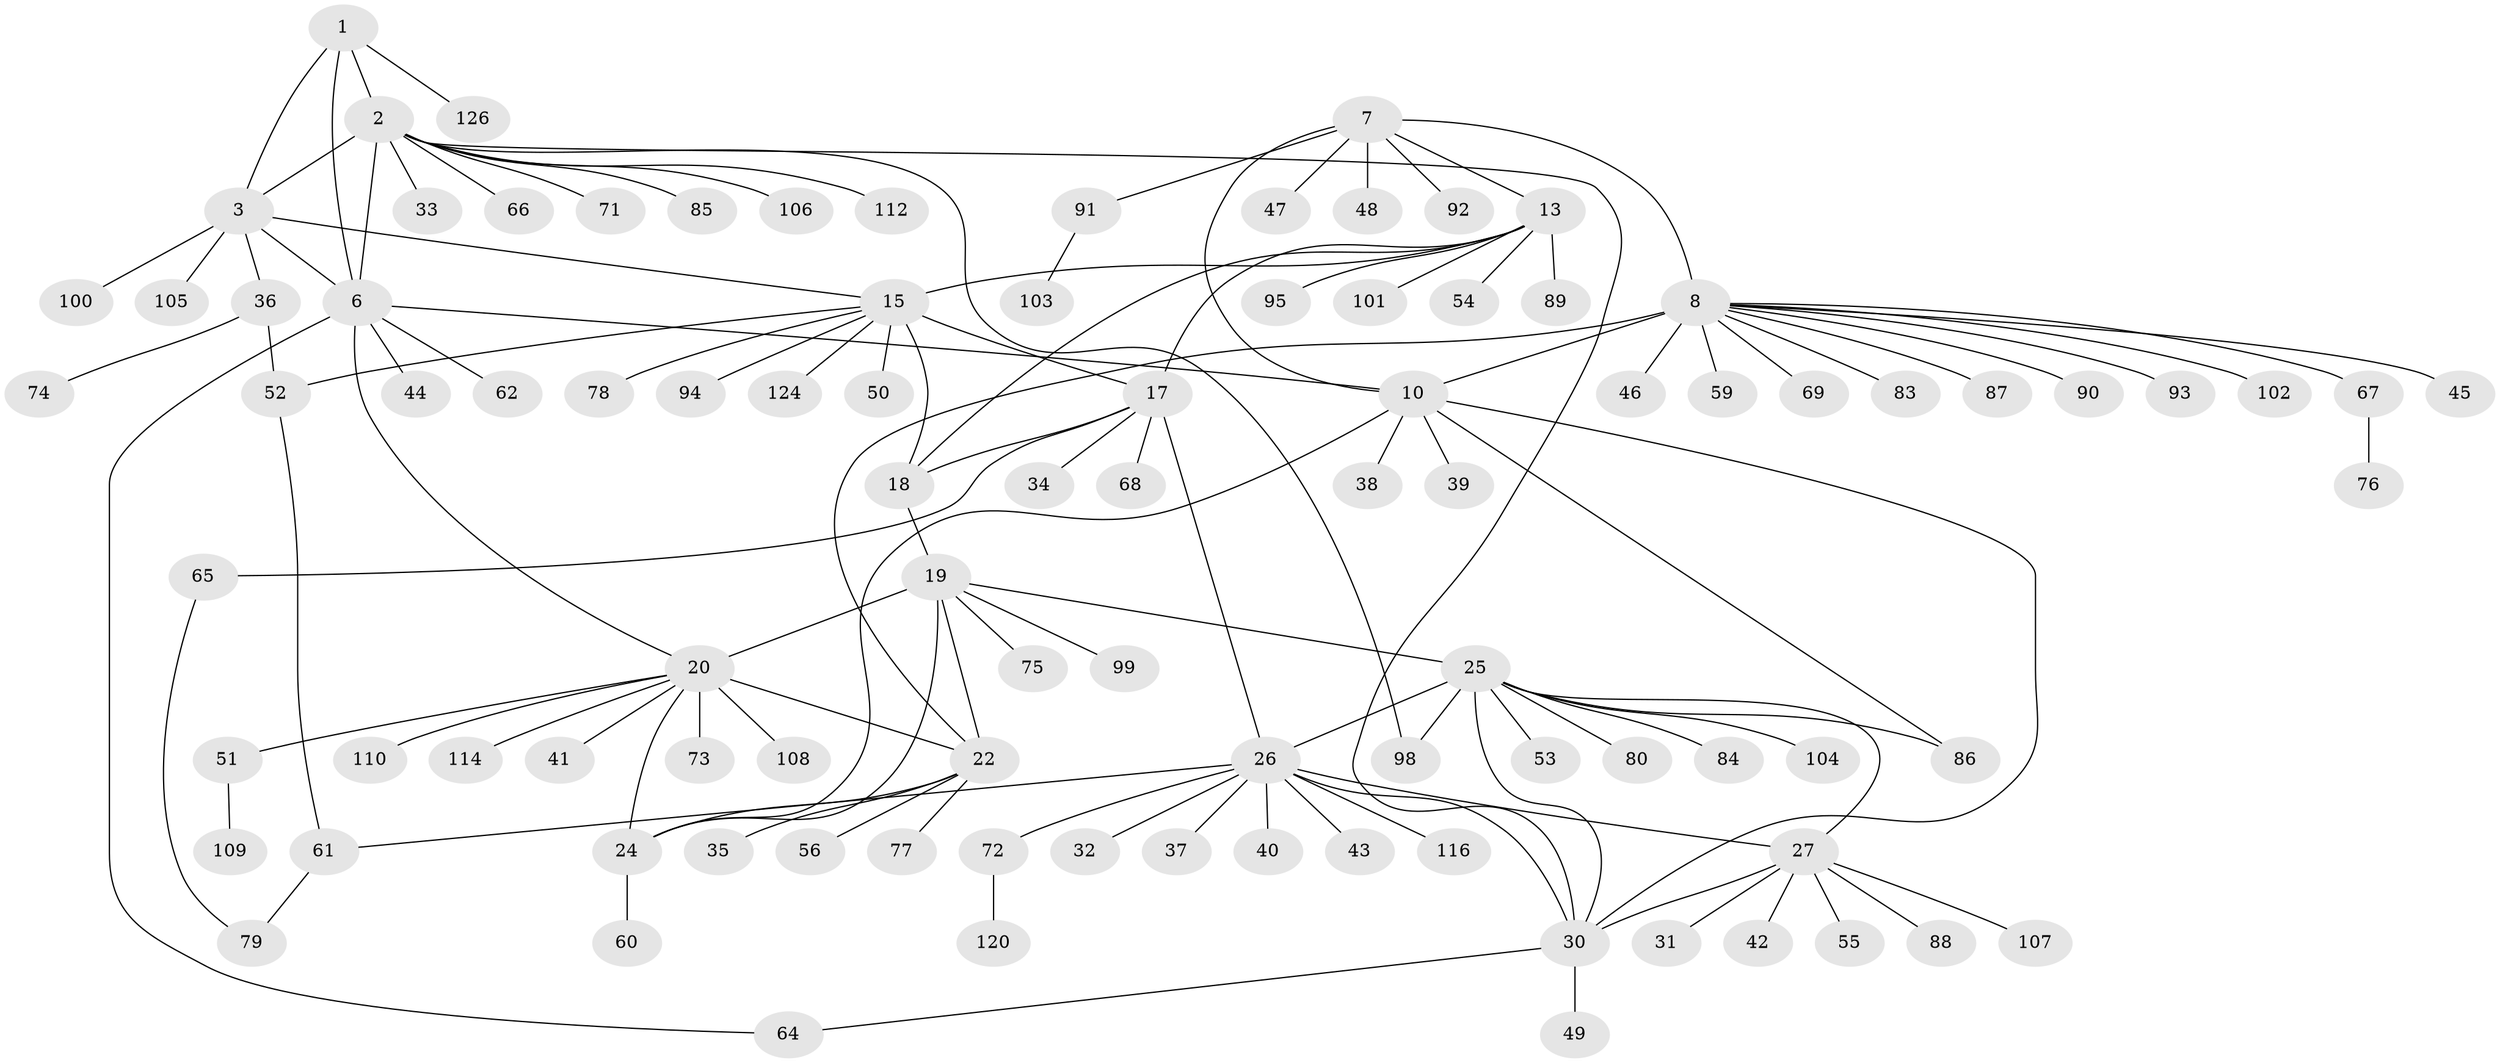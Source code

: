 // original degree distribution, {6: 0.03968253968253968, 8: 0.03968253968253968, 7: 0.047619047619047616, 10: 0.047619047619047616, 11: 0.007936507936507936, 9: 0.03968253968253968, 12: 0.007936507936507936, 13: 0.007936507936507936, 1: 0.5873015873015873, 2: 0.14285714285714285, 3: 0.023809523809523808, 4: 0.007936507936507936}
// Generated by graph-tools (version 1.1) at 2025/42/03/06/25 10:42:06]
// undirected, 97 vertices, 122 edges
graph export_dot {
graph [start="1"]
  node [color=gray90,style=filled];
  1;
  2 [super="+4"];
  3 [super="+5"];
  6 [super="+58"];
  7 [super="+9"];
  8 [super="+12"];
  10 [super="+11"];
  13 [super="+14"];
  15 [super="+16"];
  17 [super="+81"];
  18 [super="+117"];
  19 [super="+23"];
  20 [super="+21"];
  22 [super="+63"];
  24 [super="+111"];
  25 [super="+118"];
  26 [super="+28"];
  27 [super="+29"];
  30 [super="+115"];
  31;
  32;
  33;
  34 [super="+97"];
  35;
  36;
  37;
  38;
  39;
  40;
  41;
  42;
  43;
  44;
  45;
  46 [super="+82"];
  47 [super="+123"];
  48 [super="+57"];
  49;
  50;
  51;
  52;
  53;
  54;
  55;
  56;
  59;
  60;
  61 [super="+70"];
  62;
  64;
  65;
  66;
  67;
  68;
  69;
  71;
  72 [super="+96"];
  73 [super="+125"];
  74 [super="+121"];
  75;
  76;
  77;
  78;
  79 [super="+122"];
  80;
  83;
  84;
  85 [super="+119"];
  86;
  87;
  88;
  89;
  90;
  91;
  92;
  93;
  94;
  95;
  98;
  99;
  100;
  101;
  102;
  103;
  104 [super="+113"];
  105;
  106;
  107;
  108;
  109;
  110;
  112;
  114;
  116;
  120;
  124;
  126;
  1 -- 2 [weight=2];
  1 -- 3 [weight=2];
  1 -- 6;
  1 -- 126;
  2 -- 3 [weight=4];
  2 -- 6 [weight=2];
  2 -- 30;
  2 -- 66;
  2 -- 98;
  2 -- 33;
  2 -- 71;
  2 -- 106;
  2 -- 112;
  2 -- 85;
  3 -- 6 [weight=2];
  3 -- 100;
  3 -- 105;
  3 -- 36;
  3 -- 15;
  6 -- 20;
  6 -- 44;
  6 -- 62;
  6 -- 64;
  6 -- 10;
  7 -- 8 [weight=4];
  7 -- 10 [weight=4];
  7 -- 47;
  7 -- 48;
  7 -- 92;
  7 -- 91;
  7 -- 13;
  8 -- 10 [weight=4];
  8 -- 45;
  8 -- 59;
  8 -- 67;
  8 -- 90;
  8 -- 69;
  8 -- 102;
  8 -- 46;
  8 -- 83;
  8 -- 22;
  8 -- 87;
  8 -- 93;
  10 -- 30;
  10 -- 38;
  10 -- 39;
  10 -- 86;
  10 -- 24;
  13 -- 15 [weight=4];
  13 -- 17 [weight=2];
  13 -- 18 [weight=2];
  13 -- 101;
  13 -- 54;
  13 -- 89;
  13 -- 95;
  15 -- 17 [weight=2];
  15 -- 18 [weight=2];
  15 -- 52;
  15 -- 78;
  15 -- 50;
  15 -- 124;
  15 -- 94;
  17 -- 18;
  17 -- 26;
  17 -- 34;
  17 -- 65;
  17 -- 68;
  18 -- 19;
  19 -- 20 [weight=4];
  19 -- 22 [weight=2];
  19 -- 24 [weight=2];
  19 -- 25;
  19 -- 75;
  19 -- 99;
  20 -- 22 [weight=2];
  20 -- 24 [weight=2];
  20 -- 73;
  20 -- 108;
  20 -- 114;
  20 -- 41;
  20 -- 110;
  20 -- 51;
  22 -- 24;
  22 -- 35;
  22 -- 56;
  22 -- 77;
  24 -- 60;
  25 -- 26 [weight=2];
  25 -- 27 [weight=2];
  25 -- 30;
  25 -- 53;
  25 -- 80;
  25 -- 84;
  25 -- 86;
  25 -- 98;
  25 -- 104;
  26 -- 27 [weight=4];
  26 -- 30 [weight=2];
  26 -- 32;
  26 -- 37;
  26 -- 40;
  26 -- 61;
  26 -- 116;
  26 -- 72;
  26 -- 43;
  27 -- 30 [weight=2];
  27 -- 42;
  27 -- 55;
  27 -- 88;
  27 -- 107;
  27 -- 31;
  30 -- 49;
  30 -- 64;
  36 -- 52;
  36 -- 74;
  51 -- 109;
  52 -- 61;
  61 -- 79;
  65 -- 79;
  67 -- 76;
  72 -- 120;
  91 -- 103;
}
